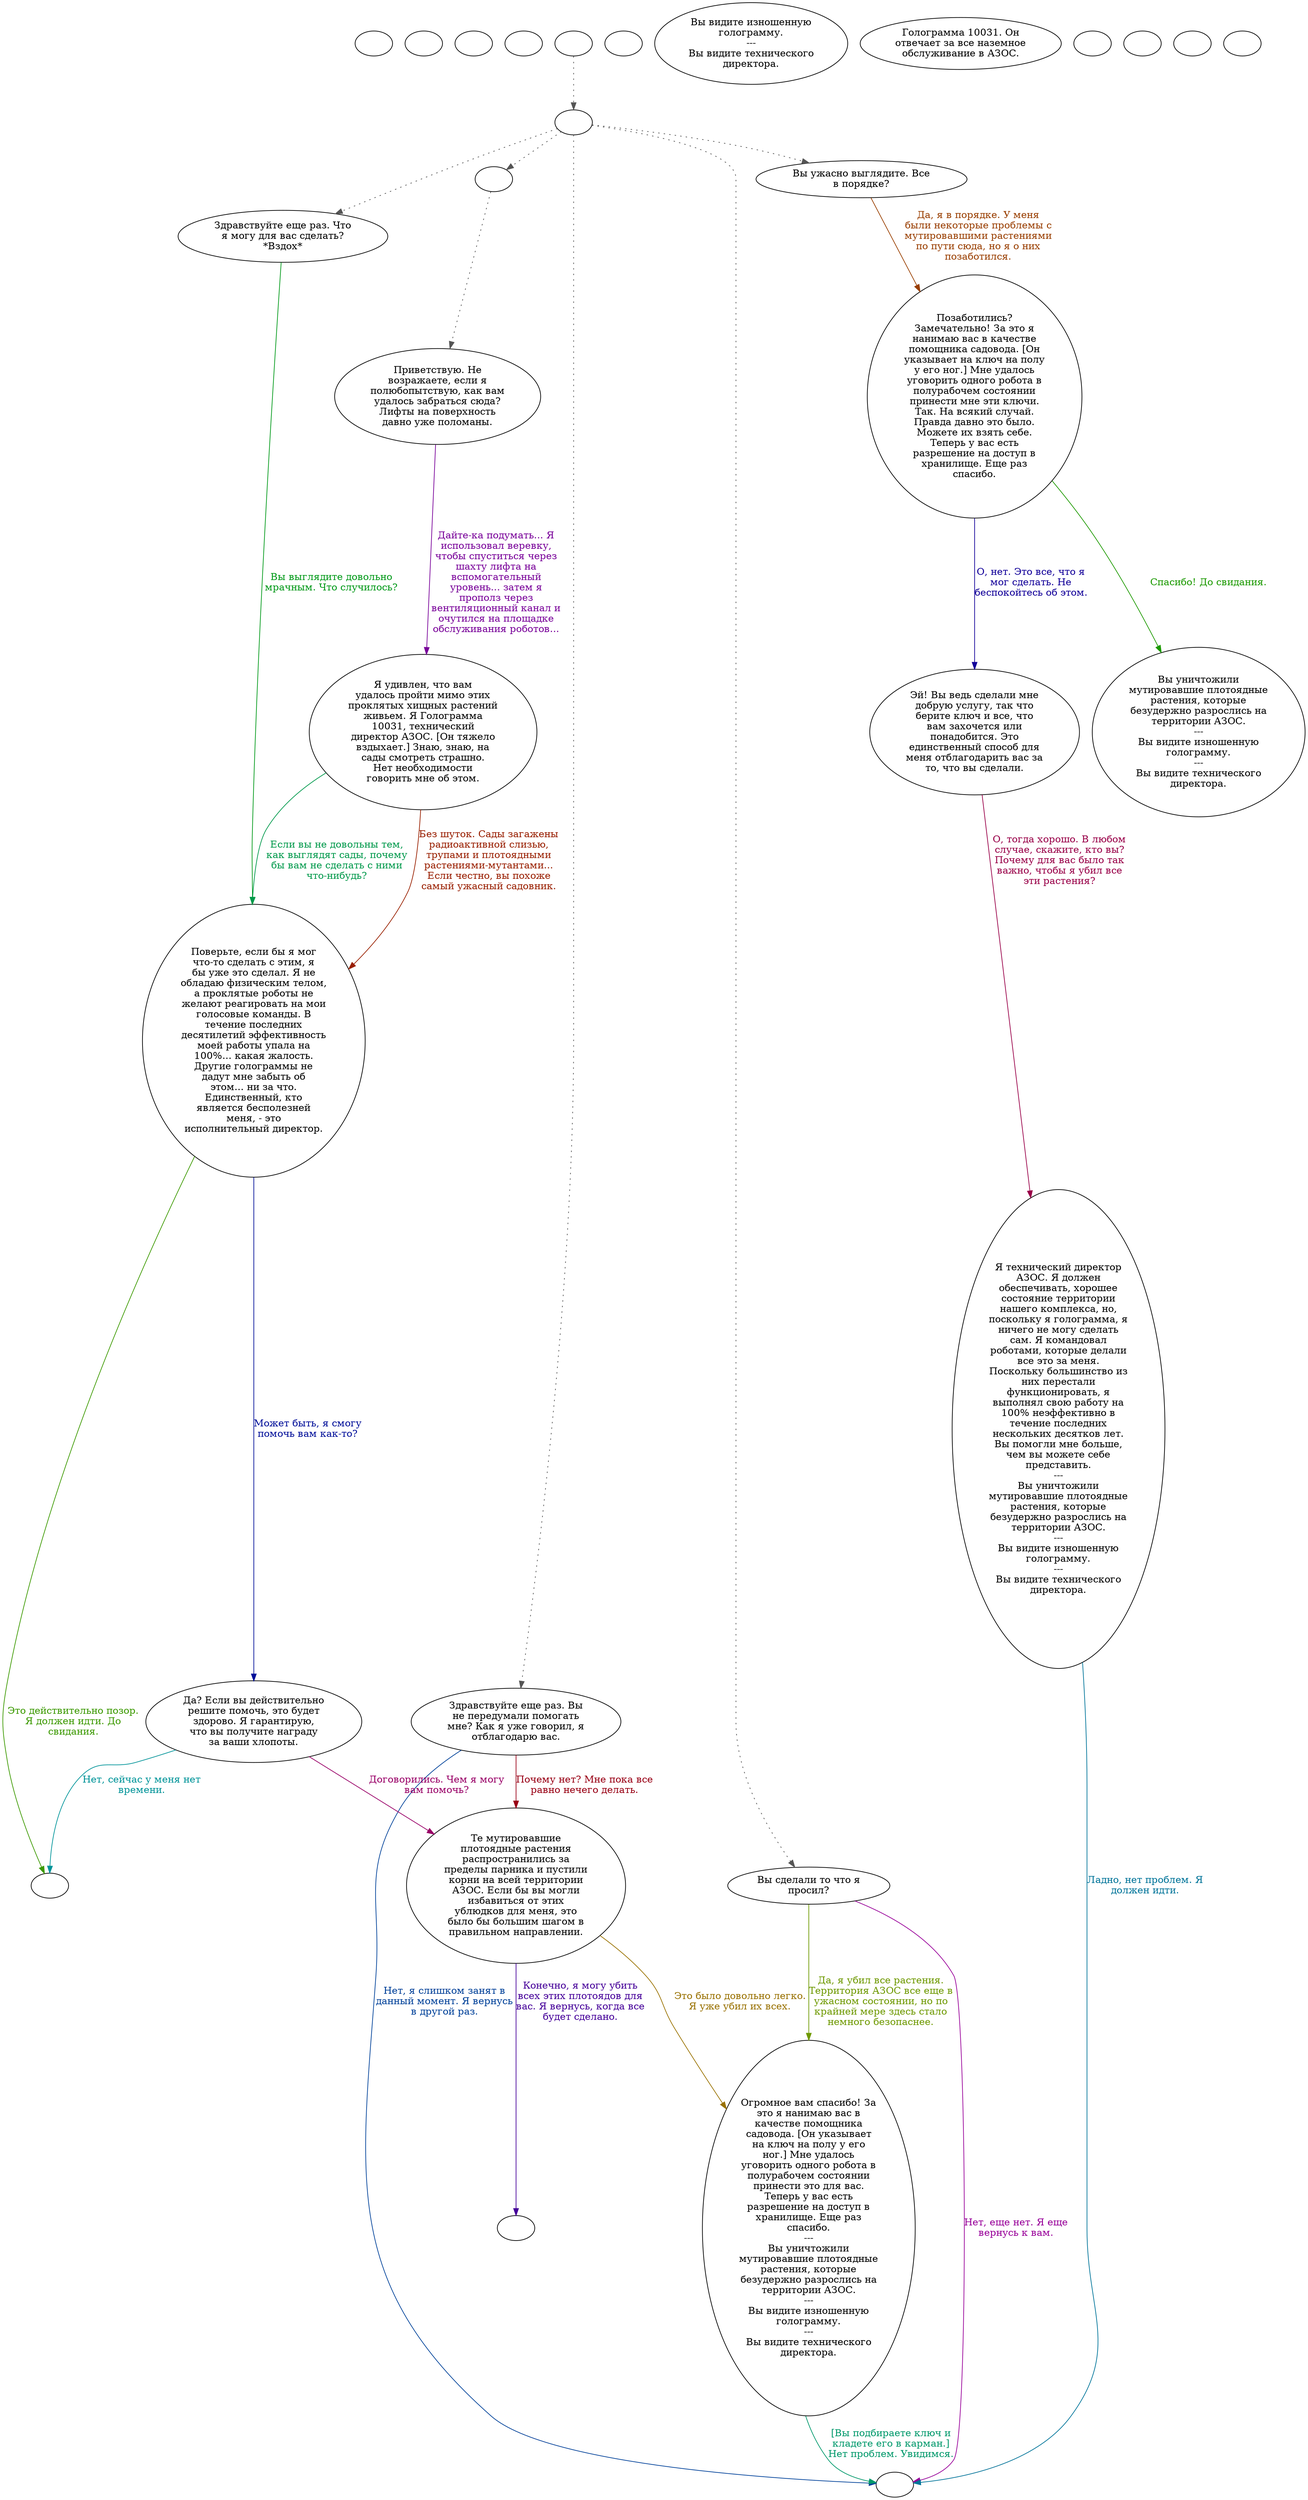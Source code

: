 digraph epac6 {
  "start" [style=filled       fillcolor="#FFFFFF"       color="#000000"]
  "start" [label=""]
  "combat_p_proc" [style=filled       fillcolor="#FFFFFF"       color="#000000"]
  "combat_p_proc" [label=""]
  "critter_p_proc" [style=filled       fillcolor="#FFFFFF"       color="#000000"]
  "critter_p_proc" [label=""]
  "pickup_p_proc" [style=filled       fillcolor="#FFFFFF"       color="#000000"]
  "pickup_p_proc" [label=""]
  "talk_p_proc" [style=filled       fillcolor="#FFFFFF"       color="#000000"]
  "talk_p_proc" -> "talk_two_p_proc" [style=dotted color="#555555"]
  "talk_p_proc" [label=""]
  "destroy_p_proc" [style=filled       fillcolor="#FFFFFF"       color="#000000"]
  "destroy_p_proc" [label=""]
  "look_at_p_proc" [style=filled       fillcolor="#FFFFFF"       color="#000000"]
  "look_at_p_proc" [label="Вы видите изношенную\nголограмму.\n---\nВы видите технического\nдиректора."]
  "description_p_proc" [style=filled       fillcolor="#FFFFFF"       color="#000000"]
  "description_p_proc" [label="Голограмма 10031. Он\nотвечает за все наземное\nобслуживание в АЗОС."]
  "use_skill_on_p_proc" [style=filled       fillcolor="#FFFFFF"       color="#000000"]
  "use_skill_on_p_proc" [label=""]
  "damage_p_proc" [style=filled       fillcolor="#FFFFFF"       color="#000000"]
  "damage_p_proc" [label=""]
  "map_enter_p_proc" [style=filled       fillcolor="#FFFFFF"       color="#000000"]
  "map_enter_p_proc" [label=""]
  "timed_event_p_proc" [style=filled       fillcolor="#FFFFFF"       color="#000000"]
  "timed_event_p_proc" [label=""]
  "talk_two_p_proc" [style=filled       fillcolor="#FFFFFF"       color="#000000"]
  "talk_two_p_proc" -> "Node001a" [style=dotted color="#555555"]
  "talk_two_p_proc" -> "Node006" [style=dotted color="#555555"]
  "talk_two_p_proc" -> "Node007" [style=dotted color="#555555"]
  "talk_two_p_proc" -> "Node008" [style=dotted color="#555555"]
  "talk_two_p_proc" -> "Node010" [style=dotted color="#555555"]
  "talk_two_p_proc" [label=""]
  "Node999" [style=filled       fillcolor="#FFFFFF"       color="#000000"]
  "Node999" [label=""]
  "Node001" [style=filled       fillcolor="#FFFFFF"       color="#000000"]
  "Node001" [label="Приветствую. Не\nвозражаете, если я\nполюбопытствую, как вам\nудалось забраться сюда?\nЛифты на поверхность\nдавно уже поломаны."]
  "Node001" -> "Node002" [label="Дайте-ка подумать... Я\nиспользовал веревку,\nчтобы спуститься через\nшахту лифта на\nвспомогательный\nуровень... затем я\nпрополз через\nвентиляционный канал и\nочутился на площадке\nобслуживания роботов..." color="#780099" fontcolor="#780099"]
  "Node002" [style=filled       fillcolor="#FFFFFF"       color="#000000"]
  "Node002" [label="Я удивлен, что вам\nудалось пройти мимо этих\nпроклятых хищных растений\nживьем. Я Голограмма\n10031, технический\nдиректор АЗОС. [Он тяжело\nвздыхает.] Знаю, знаю, на\nсады смотреть страшно.\nНет необходимости\nговорить мне об этом."]
  "Node002" -> "Node003" [label="Если вы не довольны тем,\nкак выглядят сады, почему\nбы вам не сделать с ними\nчто-нибудь?" color="#00994B" fontcolor="#00994B"]
  "Node002" -> "Node003" [label="Без шуток. Сады загажены\nрадиоактивной слизью,\nтрупами и плотоядными\nрастениями-мутантами...\nЕсли честно, вы похоже\nсамый ужасный садовник." color="#991F00" fontcolor="#991F00"]
  "Node003" [style=filled       fillcolor="#FFFFFF"       color="#000000"]
  "Node003" [label="Поверьте, если бы я мог\nчто-то сделать с этим, я\nбы уже это сделал. Я не\nобладаю физическим телом,\nа проклятые роботы не\nжелают реагировать на мои\nголосовые команды. В\nтечение последних\nдесятилетий эффективность\nмоей работы упала на\n100%... какая жалость.\nДругие голограммы не\nдадут мне забыть об\nэтом... ни за что.\nЕдинственный, кто\nявляется бесполезней\nменя, - это\nисполнительный директор."]
  "Node003" -> "Node004" [label="Может быть, я смогу\nпомочь вам как-то?" color="#000E99" fontcolor="#000E99"]
  "Node003" -> "Node003a" [label="Это действительно позор.\nЯ должен идти. До\nсвидания." color="#3B9900" fontcolor="#3B9900"]
  "Node004" [style=filled       fillcolor="#FFFFFF"       color="#000000"]
  "Node004" [label="Да? Если вы действительно\nрешите помочь, это будет\nздорово. Я гарантирую,\nчто вы получите награду\nза ваши хлопоты."]
  "Node004" -> "Node005" [label="Договорились. Чем я могу\nвам помочь?" color="#990067" fontcolor="#990067"]
  "Node004" -> "Node003a" [label="Нет, сейчас у меня нет\nвремени." color="#009499" fontcolor="#009499"]
  "Node005" [style=filled       fillcolor="#FFFFFF"       color="#000000"]
  "Node005" [label="Те мутировавшие\nплотоядные растения\nраспространились за\nпределы парника и пустили\nкорни на всей территории\nАЗОС. Если бы вы могли\nизбавиться от этих\nублюдков для меня, это\nбыло бы большим шагом в\nправильном направлении."]
  "Node005" -> "Node009" [label="Это было довольно легко.\nЯ уже убил их всех." color="#997100" fontcolor="#997100"]
  "Node005" -> "Node005a" [label="Конечно, я могу убить\nвсех этих плотоядов для\nвас. Я вернусь, когда все\nбудет сделано." color="#450099" fontcolor="#450099"]
  "Node006" [style=filled       fillcolor="#FFFFFF"       color="#000000"]
  "Node006" [label="Здравствуйте еще раз. Что\nя могу для вас сделать?\n*Вздох*"]
  "Node006" -> "Node003" [label="Вы выглядите довольно\nмрачным. Что случилось?" color="#009918" fontcolor="#009918"]
  "Node007" [style=filled       fillcolor="#FFFFFF"       color="#000000"]
  "Node007" [label="Здравствуйте еще раз. Вы\nне передумали помогать\nмне? Как я уже говорил, я\nотблагодарю вас."]
  "Node007" -> "Node005" [label="Почему нет? Мне пока все\nравно нечего делать." color="#990015" fontcolor="#990015"]
  "Node007" -> "Node999" [label="Нет, я слишком занят в\nданный момент. Я вернусь\nв другой раз." color="#004199" fontcolor="#004199"]
  "Node008" [style=filled       fillcolor="#FFFFFF"       color="#000000"]
  "Node008" [label="Вы сделали то что я\nпросил?"]
  "Node008" -> "Node009" [label="Да, я убил все растения.\nТерритория АЗОС все еще в\nужасном состоянии, но по\nкрайней мере здесь стало\nнемного безопаснее." color="#6E9900" fontcolor="#6E9900"]
  "Node008" -> "Node999" [label="Нет, еще нет. Я еще\nвернусь к вам." color="#980099" fontcolor="#980099"]
  "Node009" [style=filled       fillcolor="#FFFFFF"       color="#000000"]
  "Node009" [label="Огромное вам спасибо! За\nэто я нанимаю вас в\nкачестве помощника\nсадовода. [Он указывает\nна ключ на полу у его\nног.] Мне удалось\nуговорить одного робота в\nполурабочем состоянии\nпринести это для вас.\nТеперь у вас есть\nразрешение на доступ в\nхранилище. Еще раз\nспасибо.\n---\nВы уничтожили\nмутировавшие плотоядные\nрастения, которые\nбезудержно разрослись на\nтерритории АЗОС.\n---\nВы видите изношенную\nголограмму.\n---\nВы видите технического\nдиректора."]
  "Node009" -> "Node999" [label="[Вы подбираете ключ и\nкладете его в карман.]\nНет проблем. Увидимся." color="#00996B" fontcolor="#00996B"]
  "Node010" [style=filled       fillcolor="#FFFFFF"       color="#000000"]
  "Node010" [label="Вы ужасно выглядите. Все\nв порядке?"]
  "Node010" -> "Node011" [label="Да, я в порядке. У меня\nбыли некоторые проблемы с\nмутировавшими растениями\nпо пути сюда, но я о них\nпозаботился." color="#993E00" fontcolor="#993E00"]
  "Node011" [style=filled       fillcolor="#FFFFFF"       color="#000000"]
  "Node011" [label="Позаботились?\nЗамечательно! За это я\nнанимаю вас в качестве\nпомощника садовода. [Он\nуказывает на ключ на полу\nу его ног.] Мне удалось\nуговорить одного робота в\nполурабочем состоянии\nпринести мне эти ключи.\nТак. На всякий случай.\nПравда давно это было.\nМожете их взять себе.\nТеперь у вас есть\nразрешение на доступ в\nхранилище. Еще раз\nспасибо."]
  "Node011" -> "Node012" [label="О, нет. Это все, что я\nмог сделать. Не\nбеспокойтесь об этом." color="#120099" fontcolor="#120099"]
  "Node011" -> "Node011a" [label="Спасибо! До свидания." color="#1B9900" fontcolor="#1B9900"]
  "Node012" [style=filled       fillcolor="#FFFFFF"       color="#000000"]
  "Node012" [label="Эй! Вы ведь сделали мне\nдобрую услугу, так что\nберите ключ и все, что\nвам захочется или\nпонадобится. Это\nединственный способ для\nменя отблагодарить вас за\nто, что вы сделали."]
  "Node012" -> "Node013" [label="О, тогда хорошо. В любом\nслучае, скажите, кто вы?\nПочему для вас было так\nважно, чтобы я убил все\nэти растения?" color="#990048" fontcolor="#990048"]
  "Node013" [style=filled       fillcolor="#FFFFFF"       color="#000000"]
  "Node013" [label="Я технический директор\nАЗОС. Я должен\nобеспечивать, хорошее\nсостояние территории\nнашего комплекса, но,\nпоскольку я голограмма, я\nничего не могу сделать\nсам. Я командовал\nроботами, которые делали\nвсе это за меня.\nПоскольку большинство из\nних перестали\nфункционировать, я\nвыполнял свою работу на\n100% неэффективно в\nтечение последних\nнескольких десятков лет.\nВы помогли мне больше,\nчем вы можете себе\nпредставить.\n---\nВы уничтожили\nмутировавшие плотоядные\nрастения, которые\nбезудержно разрослись на\nтерритории АЗОС.\n---\nВы видите изношенную\nголограмму.\n---\nВы видите технического\nдиректора."]
  "Node013" -> "Node999" [label="Ладно, нет проблем. Я\nдолжен идти." color="#007499" fontcolor="#007499"]
  "Node001a" [style=filled       fillcolor="#FFFFFF"       color="#000000"]
  "Node001a" -> "Node001" [style=dotted color="#555555"]
  "Node001a" [label=""]
  "Node003a" [style=filled       fillcolor="#FFFFFF"       color="#000000"]
  "Node003a" [label=""]
  "Node005a" [style=filled       fillcolor="#FFFFFF"       color="#000000"]
  "Node005a" [label=""]
  "Node011a" [style=filled       fillcolor="#FFFFFF"       color="#000000"]
  "Node011a" [label="Вы уничтожили\nмутировавшие плотоядные\nрастения, которые\nбезудержно разрослись на\nтерритории АЗОС.\n---\nВы видите изношенную\nголограмму.\n---\nВы видите технического\nдиректора."]
}